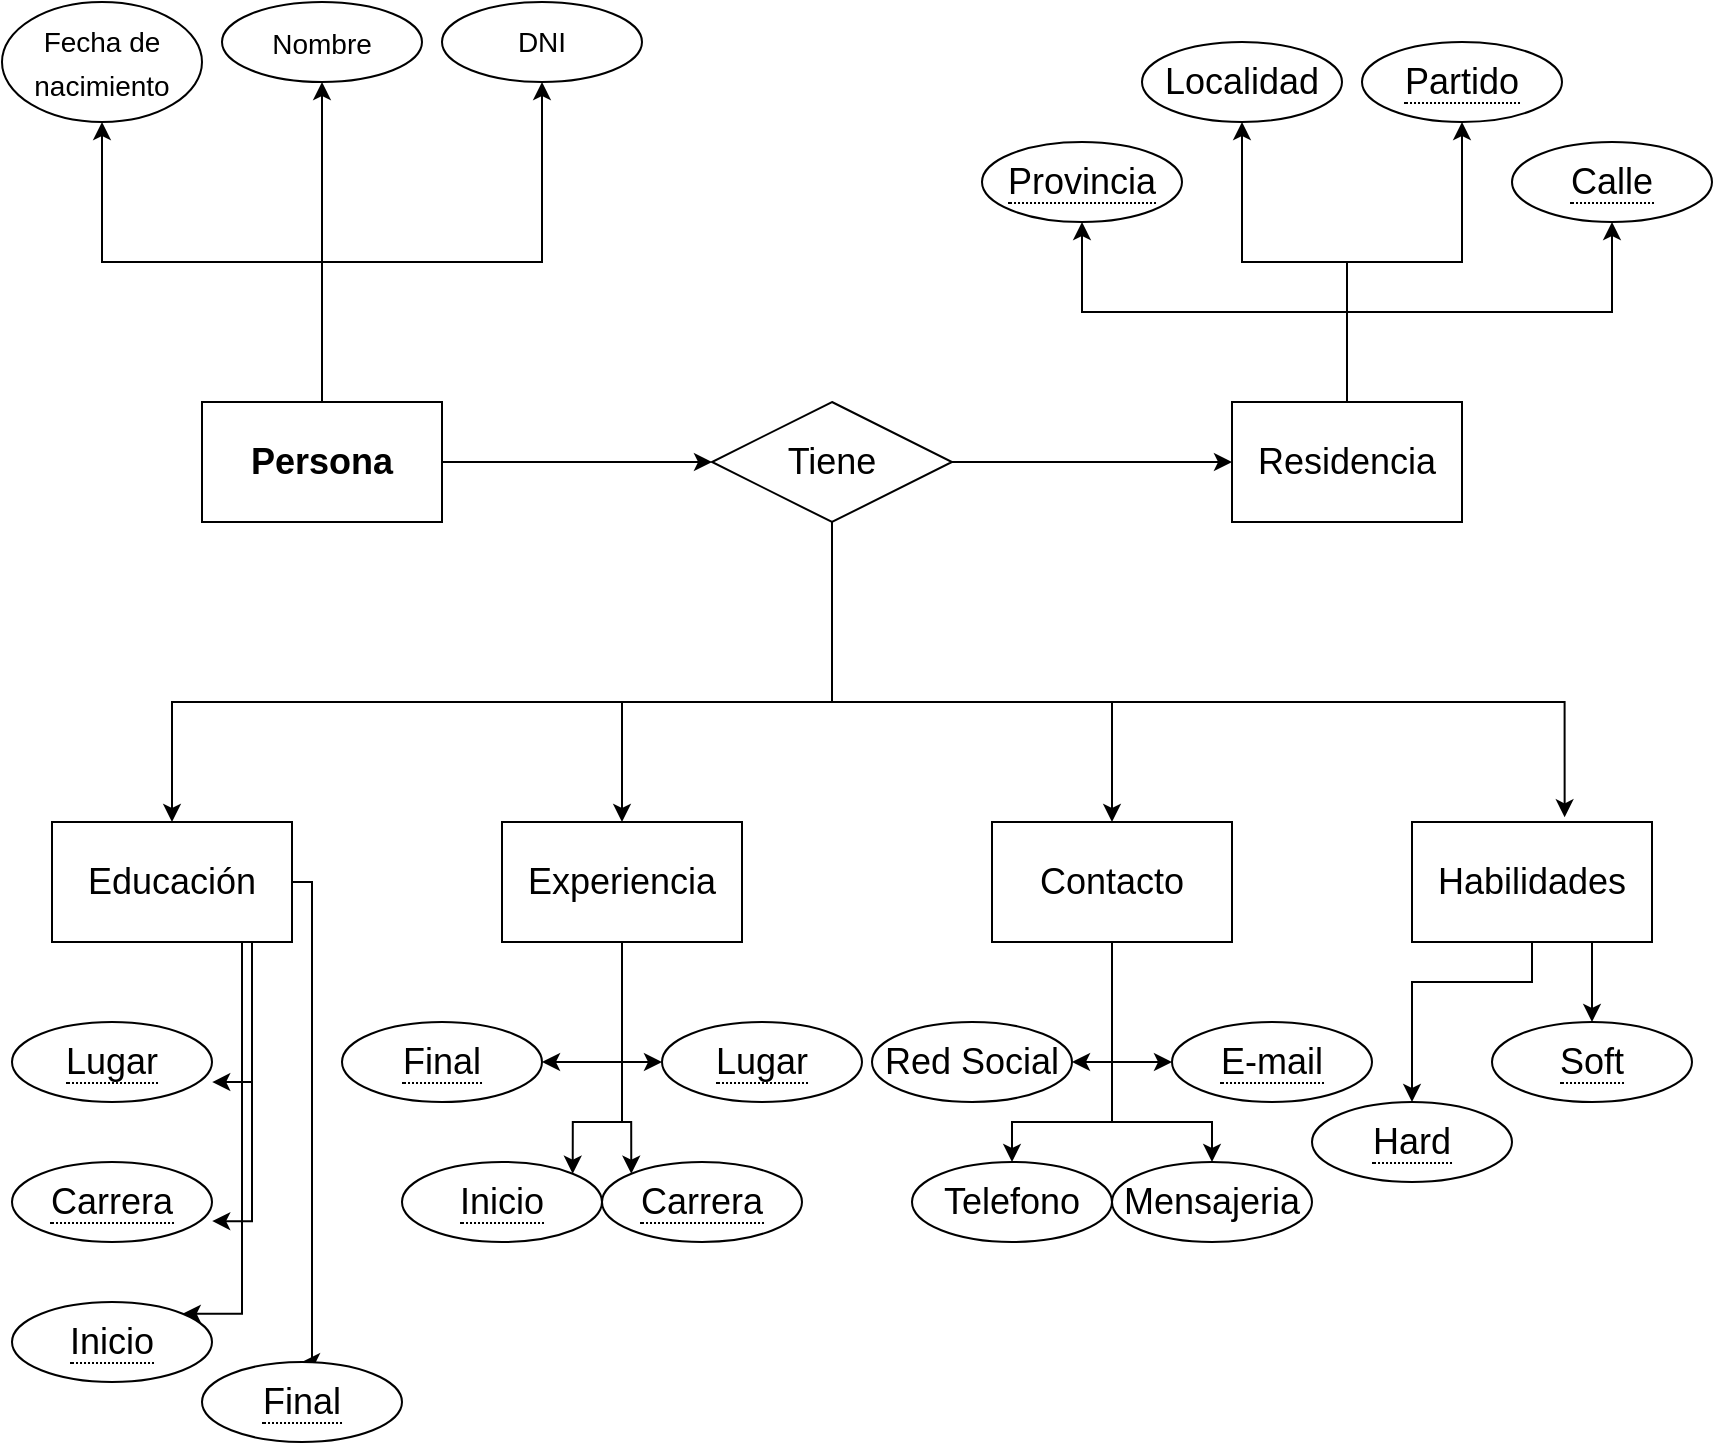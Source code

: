 <mxfile version="18.0.2" type="github"><diagram id="-A6o6YZZ-7szZk52tGtJ" name="Page-1"><mxGraphModel dx="1967" dy="689" grid="1" gridSize="10" guides="1" tooltips="1" connect="1" arrows="1" fold="1" page="1" pageScale="1" pageWidth="850" pageHeight="1100" math="0" shadow="0"><root><mxCell id="0"/><mxCell id="1" parent="0"/><mxCell id="FpnxJUQAzf8VFt7mKJb3-15" style="edgeStyle=orthogonalEdgeStyle;rounded=0;orthogonalLoop=1;jettySize=auto;html=1;exitX=0.5;exitY=0;exitDx=0;exitDy=0;entryX=0.5;entryY=1;entryDx=0;entryDy=0;fontSize=14;" edge="1" parent="1" source="FpnxJUQAzf8VFt7mKJb3-2" target="FpnxJUQAzf8VFt7mKJb3-9"><mxGeometry relative="1" as="geometry"/></mxCell><mxCell id="FpnxJUQAzf8VFt7mKJb3-17" style="edgeStyle=orthogonalEdgeStyle;rounded=0;orthogonalLoop=1;jettySize=auto;html=1;exitX=0.5;exitY=0;exitDx=0;exitDy=0;entryX=0.5;entryY=1;entryDx=0;entryDy=0;fontSize=14;" edge="1" parent="1" source="FpnxJUQAzf8VFt7mKJb3-2" target="FpnxJUQAzf8VFt7mKJb3-13"><mxGeometry relative="1" as="geometry"><Array as="points"><mxPoint x="155" y="220"/><mxPoint x="265" y="220"/></Array></mxGeometry></mxCell><mxCell id="FpnxJUQAzf8VFt7mKJb3-19" style="edgeStyle=orthogonalEdgeStyle;rounded=0;orthogonalLoop=1;jettySize=auto;html=1;exitX=1;exitY=0.5;exitDx=0;exitDy=0;fontSize=14;" edge="1" parent="1" source="FpnxJUQAzf8VFt7mKJb3-2" target="FpnxJUQAzf8VFt7mKJb3-7"><mxGeometry relative="1" as="geometry"/></mxCell><mxCell id="FpnxJUQAzf8VFt7mKJb3-61" style="edgeStyle=orthogonalEdgeStyle;rounded=0;orthogonalLoop=1;jettySize=auto;html=1;exitX=0.5;exitY=0;exitDx=0;exitDy=0;entryX=0.5;entryY=1;entryDx=0;entryDy=0;fontSize=18;" edge="1" parent="1" source="FpnxJUQAzf8VFt7mKJb3-2" target="FpnxJUQAzf8VFt7mKJb3-11"><mxGeometry relative="1" as="geometry"/></mxCell><mxCell id="FpnxJUQAzf8VFt7mKJb3-2" value="&lt;b&gt;&lt;font style=&quot;font-size: 18px;&quot;&gt;Persona&lt;/font&gt;&lt;/b&gt;" style="rounded=0;whiteSpace=wrap;html=1;" vertex="1" parent="1"><mxGeometry x="95" y="290" width="120" height="60" as="geometry"/></mxCell><mxCell id="FpnxJUQAzf8VFt7mKJb3-41" style="edgeStyle=orthogonalEdgeStyle;rounded=0;orthogonalLoop=1;jettySize=auto;html=1;exitX=0.75;exitY=1;exitDx=0;exitDy=0;entryX=0.5;entryY=0;entryDx=0;entryDy=0;fontSize=18;" edge="1" parent="1" source="FpnxJUQAzf8VFt7mKJb3-3" target="FpnxJUQAzf8VFt7mKJb3-39"><mxGeometry relative="1" as="geometry"/></mxCell><mxCell id="FpnxJUQAzf8VFt7mKJb3-42" style="edgeStyle=orthogonalEdgeStyle;rounded=0;orthogonalLoop=1;jettySize=auto;html=1;exitX=0.5;exitY=1;exitDx=0;exitDy=0;entryX=0.5;entryY=0;entryDx=0;entryDy=0;fontSize=18;" edge="1" parent="1" source="FpnxJUQAzf8VFt7mKJb3-3" target="FpnxJUQAzf8VFt7mKJb3-40"><mxGeometry relative="1" as="geometry"><Array as="points"><mxPoint x="760" y="580"/><mxPoint x="700" y="580"/></Array></mxGeometry></mxCell><mxCell id="FpnxJUQAzf8VFt7mKJb3-3" value="Habilidades" style="rounded=0;whiteSpace=wrap;html=1;fontSize=18;" vertex="1" parent="1"><mxGeometry x="700" y="500" width="120" height="60" as="geometry"/></mxCell><mxCell id="FpnxJUQAzf8VFt7mKJb3-55" style="edgeStyle=orthogonalEdgeStyle;rounded=0;orthogonalLoop=1;jettySize=auto;html=1;exitX=0.75;exitY=1;exitDx=0;exitDy=0;entryX=1;entryY=0;entryDx=0;entryDy=0;fontSize=18;" edge="1" parent="1" source="FpnxJUQAzf8VFt7mKJb3-4" target="FpnxJUQAzf8VFt7mKJb3-28"><mxGeometry relative="1" as="geometry"><Array as="points"><mxPoint x="115" y="560"/></Array></mxGeometry></mxCell><mxCell id="FpnxJUQAzf8VFt7mKJb3-56" style="edgeStyle=orthogonalEdgeStyle;rounded=0;orthogonalLoop=1;jettySize=auto;html=1;exitX=0.75;exitY=1;exitDx=0;exitDy=0;entryX=1.001;entryY=0.751;entryDx=0;entryDy=0;entryPerimeter=0;fontSize=18;" edge="1" parent="1" source="FpnxJUQAzf8VFt7mKJb3-4" target="FpnxJUQAzf8VFt7mKJb3-26"><mxGeometry relative="1" as="geometry"><Array as="points"><mxPoint x="120" y="560"/><mxPoint x="120" y="630"/></Array></mxGeometry></mxCell><mxCell id="FpnxJUQAzf8VFt7mKJb3-57" style="edgeStyle=orthogonalEdgeStyle;rounded=0;orthogonalLoop=1;jettySize=auto;html=1;exitX=1;exitY=0.5;exitDx=0;exitDy=0;entryX=1.001;entryY=0.739;entryDx=0;entryDy=0;entryPerimeter=0;fontSize=18;" edge="1" parent="1" source="FpnxJUQAzf8VFt7mKJb3-4" target="FpnxJUQAzf8VFt7mKJb3-27"><mxGeometry relative="1" as="geometry"><Array as="points"><mxPoint x="140" y="560"/><mxPoint x="120" y="560"/><mxPoint x="120" y="700"/></Array></mxGeometry></mxCell><mxCell id="FpnxJUQAzf8VFt7mKJb3-58" style="edgeStyle=orthogonalEdgeStyle;rounded=0;orthogonalLoop=1;jettySize=auto;html=1;exitX=1;exitY=0.5;exitDx=0;exitDy=0;entryX=0.5;entryY=0;entryDx=0;entryDy=0;fontSize=18;" edge="1" parent="1" source="FpnxJUQAzf8VFt7mKJb3-4" target="FpnxJUQAzf8VFt7mKJb3-29"><mxGeometry relative="1" as="geometry"><Array as="points"><mxPoint x="150" y="530"/><mxPoint x="150" y="770"/></Array></mxGeometry></mxCell><mxCell id="FpnxJUQAzf8VFt7mKJb3-4" value="Educación" style="rounded=0;whiteSpace=wrap;html=1;fontSize=18;" vertex="1" parent="1"><mxGeometry x="20" y="500" width="120" height="60" as="geometry"/></mxCell><mxCell id="FpnxJUQAzf8VFt7mKJb3-50" style="edgeStyle=orthogonalEdgeStyle;rounded=0;orthogonalLoop=1;jettySize=auto;html=1;exitX=0.5;exitY=1;exitDx=0;exitDy=0;entryX=1;entryY=0.5;entryDx=0;entryDy=0;fontSize=18;" edge="1" parent="1" source="FpnxJUQAzf8VFt7mKJb3-5" target="FpnxJUQAzf8VFt7mKJb3-33"><mxGeometry relative="1" as="geometry"/></mxCell><mxCell id="FpnxJUQAzf8VFt7mKJb3-51" style="edgeStyle=orthogonalEdgeStyle;rounded=0;orthogonalLoop=1;jettySize=auto;html=1;exitX=0.5;exitY=1;exitDx=0;exitDy=0;entryX=0;entryY=0.5;entryDx=0;entryDy=0;fontSize=18;" edge="1" parent="1" source="FpnxJUQAzf8VFt7mKJb3-5" target="FpnxJUQAzf8VFt7mKJb3-30"><mxGeometry relative="1" as="geometry"/></mxCell><mxCell id="FpnxJUQAzf8VFt7mKJb3-52" style="edgeStyle=orthogonalEdgeStyle;rounded=0;orthogonalLoop=1;jettySize=auto;html=1;exitX=0.5;exitY=1;exitDx=0;exitDy=0;entryX=1;entryY=0;entryDx=0;entryDy=0;fontSize=18;" edge="1" parent="1" source="FpnxJUQAzf8VFt7mKJb3-5" target="FpnxJUQAzf8VFt7mKJb3-32"><mxGeometry relative="1" as="geometry"><Array as="points"><mxPoint x="305" y="650"/><mxPoint x="280" y="650"/></Array></mxGeometry></mxCell><mxCell id="FpnxJUQAzf8VFt7mKJb3-53" style="edgeStyle=orthogonalEdgeStyle;rounded=0;orthogonalLoop=1;jettySize=auto;html=1;exitX=0.5;exitY=1;exitDx=0;exitDy=0;entryX=0;entryY=0;entryDx=0;entryDy=0;fontSize=18;" edge="1" parent="1" source="FpnxJUQAzf8VFt7mKJb3-5" target="FpnxJUQAzf8VFt7mKJb3-31"><mxGeometry relative="1" as="geometry"><Array as="points"><mxPoint x="305" y="650"/><mxPoint x="310" y="650"/></Array></mxGeometry></mxCell><mxCell id="FpnxJUQAzf8VFt7mKJb3-5" value="Experiencia" style="rounded=0;whiteSpace=wrap;html=1;fontSize=18;" vertex="1" parent="1"><mxGeometry x="245" y="500" width="120" height="60" as="geometry"/></mxCell><mxCell id="FpnxJUQAzf8VFt7mKJb3-20" style="edgeStyle=orthogonalEdgeStyle;rounded=0;orthogonalLoop=1;jettySize=auto;html=1;exitX=0.5;exitY=1;exitDx=0;exitDy=0;entryX=0.5;entryY=0;entryDx=0;entryDy=0;fontSize=14;" edge="1" parent="1" source="FpnxJUQAzf8VFt7mKJb3-7" target="FpnxJUQAzf8VFt7mKJb3-5"><mxGeometry relative="1" as="geometry"><Array as="points"><mxPoint x="410" y="440"/><mxPoint x="305" y="440"/></Array></mxGeometry></mxCell><mxCell id="FpnxJUQAzf8VFt7mKJb3-21" style="edgeStyle=orthogonalEdgeStyle;rounded=0;orthogonalLoop=1;jettySize=auto;html=1;exitX=0.5;exitY=1;exitDx=0;exitDy=0;entryX=0.636;entryY=-0.039;entryDx=0;entryDy=0;entryPerimeter=0;fontSize=14;" edge="1" parent="1" source="FpnxJUQAzf8VFt7mKJb3-7" target="FpnxJUQAzf8VFt7mKJb3-3"><mxGeometry relative="1" as="geometry"><Array as="points"><mxPoint x="410" y="440"/><mxPoint x="776" y="440"/></Array></mxGeometry></mxCell><mxCell id="FpnxJUQAzf8VFt7mKJb3-22" style="edgeStyle=orthogonalEdgeStyle;rounded=0;orthogonalLoop=1;jettySize=auto;html=1;exitX=0.5;exitY=1;exitDx=0;exitDy=0;entryX=0.5;entryY=0;entryDx=0;entryDy=0;fontSize=14;" edge="1" parent="1" source="FpnxJUQAzf8VFt7mKJb3-7" target="FpnxJUQAzf8VFt7mKJb3-4"><mxGeometry relative="1" as="geometry"><Array as="points"><mxPoint x="410" y="440"/><mxPoint x="80" y="440"/></Array></mxGeometry></mxCell><mxCell id="FpnxJUQAzf8VFt7mKJb3-24" style="edgeStyle=orthogonalEdgeStyle;rounded=0;orthogonalLoop=1;jettySize=auto;html=1;exitX=0.5;exitY=1;exitDx=0;exitDy=0;entryX=0.5;entryY=0;entryDx=0;entryDy=0;fontSize=18;" edge="1" parent="1" source="FpnxJUQAzf8VFt7mKJb3-7" target="FpnxJUQAzf8VFt7mKJb3-23"><mxGeometry relative="1" as="geometry"><Array as="points"><mxPoint x="410" y="440"/><mxPoint x="550" y="440"/></Array></mxGeometry></mxCell><mxCell id="FpnxJUQAzf8VFt7mKJb3-67" style="edgeStyle=orthogonalEdgeStyle;rounded=0;orthogonalLoop=1;jettySize=auto;html=1;exitX=1;exitY=0.5;exitDx=0;exitDy=0;entryX=0;entryY=0.5;entryDx=0;entryDy=0;fontSize=18;" edge="1" parent="1" source="FpnxJUQAzf8VFt7mKJb3-7" target="FpnxJUQAzf8VFt7mKJb3-66"><mxGeometry relative="1" as="geometry"/></mxCell><mxCell id="FpnxJUQAzf8VFt7mKJb3-7" value="Tiene" style="shape=rhombus;perimeter=rhombusPerimeter;whiteSpace=wrap;html=1;align=center;fontSize=18;" vertex="1" parent="1"><mxGeometry x="350" y="290" width="120" height="60" as="geometry"/></mxCell><mxCell id="FpnxJUQAzf8VFt7mKJb3-9" value="&lt;font style=&quot;font-size: 14px;&quot;&gt;Nombre&lt;/font&gt;" style="ellipse;whiteSpace=wrap;html=1;align=center;fontSize=18;" vertex="1" parent="1"><mxGeometry x="105" y="90" width="100" height="40" as="geometry"/></mxCell><mxCell id="FpnxJUQAzf8VFt7mKJb3-11" value="&lt;font style=&quot;font-size: 14px;&quot;&gt;Fecha de nacimiento&lt;/font&gt;" style="ellipse;whiteSpace=wrap;html=1;align=center;fontSize=18;" vertex="1" parent="1"><mxGeometry x="-5" y="90" width="100" height="60" as="geometry"/></mxCell><mxCell id="FpnxJUQAzf8VFt7mKJb3-13" value="DNI" style="ellipse;whiteSpace=wrap;html=1;align=center;fontSize=14;" vertex="1" parent="1"><mxGeometry x="215" y="90" width="100" height="40" as="geometry"/></mxCell><mxCell id="FpnxJUQAzf8VFt7mKJb3-43" value="" style="edgeStyle=orthogonalEdgeStyle;rounded=0;orthogonalLoop=1;jettySize=auto;html=1;fontSize=18;" edge="1" parent="1" source="FpnxJUQAzf8VFt7mKJb3-23" target="FpnxJUQAzf8VFt7mKJb3-38"><mxGeometry relative="1" as="geometry"><Array as="points"><mxPoint x="550" y="650"/><mxPoint x="600" y="650"/></Array></mxGeometry></mxCell><mxCell id="FpnxJUQAzf8VFt7mKJb3-44" style="edgeStyle=orthogonalEdgeStyle;rounded=0;orthogonalLoop=1;jettySize=auto;html=1;exitX=0.5;exitY=1;exitDx=0;exitDy=0;entryX=1;entryY=0.5;entryDx=0;entryDy=0;fontSize=18;" edge="1" parent="1" source="FpnxJUQAzf8VFt7mKJb3-23" target="FpnxJUQAzf8VFt7mKJb3-35"><mxGeometry relative="1" as="geometry"/></mxCell><mxCell id="FpnxJUQAzf8VFt7mKJb3-45" style="edgeStyle=orthogonalEdgeStyle;rounded=0;orthogonalLoop=1;jettySize=auto;html=1;exitX=0.5;exitY=1;exitDx=0;exitDy=0;entryX=0;entryY=0.5;entryDx=0;entryDy=0;fontSize=18;" edge="1" parent="1" source="FpnxJUQAzf8VFt7mKJb3-23" target="FpnxJUQAzf8VFt7mKJb3-34"><mxGeometry relative="1" as="geometry"/></mxCell><mxCell id="FpnxJUQAzf8VFt7mKJb3-46" style="edgeStyle=orthogonalEdgeStyle;rounded=0;orthogonalLoop=1;jettySize=auto;html=1;entryX=0.5;entryY=0;entryDx=0;entryDy=0;fontSize=18;" edge="1" parent="1" source="FpnxJUQAzf8VFt7mKJb3-23" target="FpnxJUQAzf8VFt7mKJb3-36"><mxGeometry relative="1" as="geometry"><Array as="points"><mxPoint x="550" y="650"/><mxPoint x="500" y="650"/></Array></mxGeometry></mxCell><mxCell id="FpnxJUQAzf8VFt7mKJb3-23" value="&lt;font style=&quot;font-size: 18px;&quot;&gt;Contacto&lt;/font&gt;" style="whiteSpace=wrap;html=1;align=center;fontSize=14;" vertex="1" parent="1"><mxGeometry x="490" y="500" width="120" height="60" as="geometry"/></mxCell><mxCell id="FpnxJUQAzf8VFt7mKJb3-26" value="&lt;span style=&quot;border-bottom: 1px dotted&quot;&gt;Lugar&lt;/span&gt;" style="ellipse;whiteSpace=wrap;html=1;align=center;fontSize=18;" vertex="1" parent="1"><mxGeometry y="600" width="100" height="40" as="geometry"/></mxCell><mxCell id="FpnxJUQAzf8VFt7mKJb3-27" value="&lt;span style=&quot;border-bottom: 1px dotted&quot;&gt;Carrera&lt;/span&gt;" style="ellipse;whiteSpace=wrap;html=1;align=center;fontSize=18;" vertex="1" parent="1"><mxGeometry y="670" width="100" height="40" as="geometry"/></mxCell><mxCell id="FpnxJUQAzf8VFt7mKJb3-28" value="&lt;span style=&quot;border-bottom: 1px dotted&quot;&gt;Inicio&lt;/span&gt;" style="ellipse;whiteSpace=wrap;html=1;align=center;fontSize=18;" vertex="1" parent="1"><mxGeometry y="740" width="100" height="40" as="geometry"/></mxCell><mxCell id="FpnxJUQAzf8VFt7mKJb3-29" value="&lt;span style=&quot;border-bottom: 1px dotted&quot;&gt;Final&lt;/span&gt;" style="ellipse;whiteSpace=wrap;html=1;align=center;fontSize=18;" vertex="1" parent="1"><mxGeometry x="95" y="770" width="100" height="40" as="geometry"/></mxCell><mxCell id="FpnxJUQAzf8VFt7mKJb3-30" value="&lt;span style=&quot;border-bottom: 1px dotted&quot;&gt;Lugar&lt;/span&gt;" style="ellipse;whiteSpace=wrap;html=1;align=center;fontSize=18;" vertex="1" parent="1"><mxGeometry x="325" y="600" width="100" height="40" as="geometry"/></mxCell><mxCell id="FpnxJUQAzf8VFt7mKJb3-31" value="&lt;span style=&quot;border-bottom: 1px dotted&quot;&gt;Carrera&lt;/span&gt;" style="ellipse;whiteSpace=wrap;html=1;align=center;fontSize=18;" vertex="1" parent="1"><mxGeometry x="295" y="670" width="100" height="40" as="geometry"/></mxCell><mxCell id="FpnxJUQAzf8VFt7mKJb3-32" value="&lt;span style=&quot;border-bottom: 1px dotted&quot;&gt;Inicio&lt;/span&gt;" style="ellipse;whiteSpace=wrap;html=1;align=center;fontSize=18;" vertex="1" parent="1"><mxGeometry x="195" y="670" width="100" height="40" as="geometry"/></mxCell><mxCell id="FpnxJUQAzf8VFt7mKJb3-33" value="&lt;span style=&quot;border-bottom: 1px dotted&quot;&gt;Final&lt;/span&gt;" style="ellipse;whiteSpace=wrap;html=1;align=center;fontSize=18;" vertex="1" parent="1"><mxGeometry x="165" y="600" width="100" height="40" as="geometry"/></mxCell><mxCell id="FpnxJUQAzf8VFt7mKJb3-34" value="&lt;span style=&quot;border-bottom: 1px dotted&quot;&gt;E-mail&lt;/span&gt;" style="ellipse;whiteSpace=wrap;html=1;align=center;fontSize=18;" vertex="1" parent="1"><mxGeometry x="580" y="600" width="100" height="40" as="geometry"/></mxCell><mxCell id="FpnxJUQAzf8VFt7mKJb3-35" value="Red Social" style="ellipse;whiteSpace=wrap;html=1;align=center;fontSize=18;" vertex="1" parent="1"><mxGeometry x="430" y="600" width="100" height="40" as="geometry"/></mxCell><mxCell id="FpnxJUQAzf8VFt7mKJb3-36" value="Telefono" style="ellipse;whiteSpace=wrap;html=1;align=center;fontSize=18;" vertex="1" parent="1"><mxGeometry x="450" y="670" width="100" height="40" as="geometry"/></mxCell><mxCell id="FpnxJUQAzf8VFt7mKJb3-38" value="Mensajeria" style="ellipse;whiteSpace=wrap;html=1;align=center;fontSize=18;" vertex="1" parent="1"><mxGeometry x="550" y="670" width="100" height="40" as="geometry"/></mxCell><mxCell id="FpnxJUQAzf8VFt7mKJb3-39" value="&lt;span style=&quot;border-bottom: 1px dotted&quot;&gt;Soft&lt;/span&gt;" style="ellipse;whiteSpace=wrap;html=1;align=center;fontSize=18;" vertex="1" parent="1"><mxGeometry x="740" y="600" width="100" height="40" as="geometry"/></mxCell><mxCell id="FpnxJUQAzf8VFt7mKJb3-40" value="&lt;span style=&quot;border-bottom: 1px dotted&quot;&gt;Hard&lt;/span&gt;" style="ellipse;whiteSpace=wrap;html=1;align=center;fontSize=18;" vertex="1" parent="1"><mxGeometry x="650" y="640" width="100" height="40" as="geometry"/></mxCell><mxCell id="FpnxJUQAzf8VFt7mKJb3-72" style="edgeStyle=orthogonalEdgeStyle;rounded=0;orthogonalLoop=1;jettySize=auto;html=1;exitX=0.5;exitY=0;exitDx=0;exitDy=0;entryX=0.5;entryY=1;entryDx=0;entryDy=0;fontSize=18;" edge="1" parent="1" source="FpnxJUQAzf8VFt7mKJb3-66" target="FpnxJUQAzf8VFt7mKJb3-68"><mxGeometry relative="1" as="geometry"/></mxCell><mxCell id="FpnxJUQAzf8VFt7mKJb3-73" style="edgeStyle=orthogonalEdgeStyle;rounded=0;orthogonalLoop=1;jettySize=auto;html=1;exitX=0.5;exitY=0;exitDx=0;exitDy=0;entryX=0.5;entryY=1;entryDx=0;entryDy=0;fontSize=18;" edge="1" parent="1" source="FpnxJUQAzf8VFt7mKJb3-66" target="FpnxJUQAzf8VFt7mKJb3-70"><mxGeometry relative="1" as="geometry"/></mxCell><mxCell id="FpnxJUQAzf8VFt7mKJb3-74" style="edgeStyle=orthogonalEdgeStyle;rounded=0;orthogonalLoop=1;jettySize=auto;html=1;exitX=0.5;exitY=0;exitDx=0;exitDy=0;entryX=0.5;entryY=1;entryDx=0;entryDy=0;fontSize=18;" edge="1" parent="1" source="FpnxJUQAzf8VFt7mKJb3-66" target="FpnxJUQAzf8VFt7mKJb3-69"><mxGeometry relative="1" as="geometry"/></mxCell><mxCell id="FpnxJUQAzf8VFt7mKJb3-75" style="edgeStyle=orthogonalEdgeStyle;rounded=0;orthogonalLoop=1;jettySize=auto;html=1;exitX=0.5;exitY=0;exitDx=0;exitDy=0;fontSize=18;entryX=0.5;entryY=1;entryDx=0;entryDy=0;" edge="1" parent="1" source="FpnxJUQAzf8VFt7mKJb3-66" target="FpnxJUQAzf8VFt7mKJb3-71"><mxGeometry relative="1" as="geometry"><mxPoint x="800" y="210" as="targetPoint"/></mxGeometry></mxCell><mxCell id="FpnxJUQAzf8VFt7mKJb3-66" value="Residencia" style="whiteSpace=wrap;html=1;align=center;fontSize=18;" vertex="1" parent="1"><mxGeometry x="610" y="290" width="115" height="60" as="geometry"/></mxCell><mxCell id="FpnxJUQAzf8VFt7mKJb3-68" value="Localidad" style="ellipse;whiteSpace=wrap;html=1;align=center;fontSize=18;" vertex="1" parent="1"><mxGeometry x="565" y="110" width="100" height="40" as="geometry"/></mxCell><mxCell id="FpnxJUQAzf8VFt7mKJb3-69" value="&lt;span style=&quot;border-bottom: 1px dotted&quot;&gt;Provincia&lt;/span&gt;" style="ellipse;whiteSpace=wrap;html=1;align=center;fontSize=18;" vertex="1" parent="1"><mxGeometry x="485" y="160" width="100" height="40" as="geometry"/></mxCell><mxCell id="FpnxJUQAzf8VFt7mKJb3-70" value="&lt;span style=&quot;border-bottom: 1px dotted&quot;&gt;Partido&lt;/span&gt;" style="ellipse;whiteSpace=wrap;html=1;align=center;fontSize=18;" vertex="1" parent="1"><mxGeometry x="675" y="110" width="100" height="40" as="geometry"/></mxCell><mxCell id="FpnxJUQAzf8VFt7mKJb3-71" value="&lt;span style=&quot;border-bottom: 1px dotted&quot;&gt;Calle&lt;/span&gt;" style="ellipse;whiteSpace=wrap;html=1;align=center;fontSize=18;" vertex="1" parent="1"><mxGeometry x="750" y="160" width="100" height="40" as="geometry"/></mxCell></root></mxGraphModel></diagram></mxfile>
